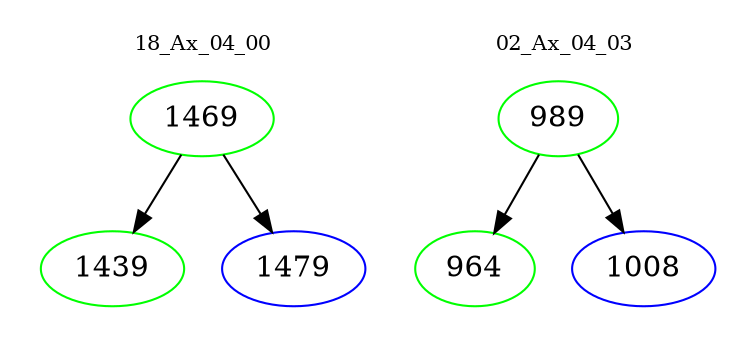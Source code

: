 digraph{
subgraph cluster_0 {
color = white
label = "18_Ax_04_00";
fontsize=10;
T0_1469 [label="1469", color="green"]
T0_1469 -> T0_1439 [color="black"]
T0_1439 [label="1439", color="green"]
T0_1469 -> T0_1479 [color="black"]
T0_1479 [label="1479", color="blue"]
}
subgraph cluster_1 {
color = white
label = "02_Ax_04_03";
fontsize=10;
T1_989 [label="989", color="green"]
T1_989 -> T1_964 [color="black"]
T1_964 [label="964", color="green"]
T1_989 -> T1_1008 [color="black"]
T1_1008 [label="1008", color="blue"]
}
}
